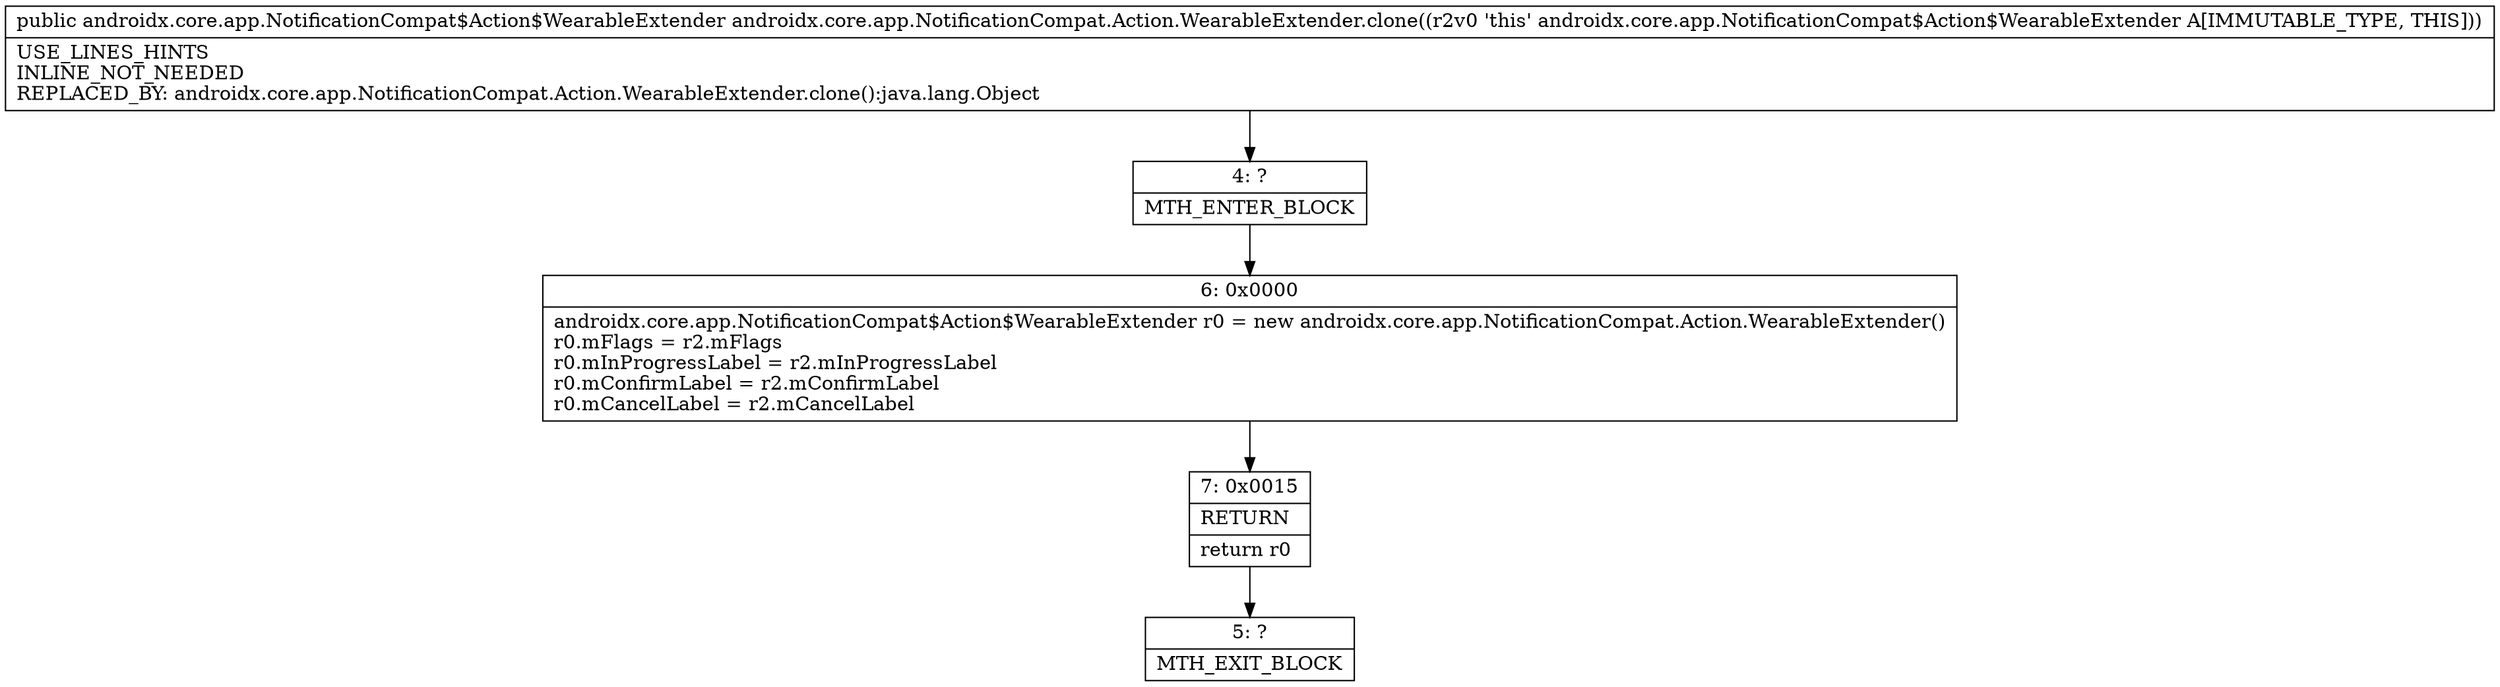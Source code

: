 digraph "CFG forandroidx.core.app.NotificationCompat.Action.WearableExtender.clone()Landroidx\/core\/app\/NotificationCompat$Action$WearableExtender;" {
Node_4 [shape=record,label="{4\:\ ?|MTH_ENTER_BLOCK\l}"];
Node_6 [shape=record,label="{6\:\ 0x0000|androidx.core.app.NotificationCompat$Action$WearableExtender r0 = new androidx.core.app.NotificationCompat.Action.WearableExtender()\lr0.mFlags = r2.mFlags\lr0.mInProgressLabel = r2.mInProgressLabel\lr0.mConfirmLabel = r2.mConfirmLabel\lr0.mCancelLabel = r2.mCancelLabel\l}"];
Node_7 [shape=record,label="{7\:\ 0x0015|RETURN\l|return r0\l}"];
Node_5 [shape=record,label="{5\:\ ?|MTH_EXIT_BLOCK\l}"];
MethodNode[shape=record,label="{public androidx.core.app.NotificationCompat$Action$WearableExtender androidx.core.app.NotificationCompat.Action.WearableExtender.clone((r2v0 'this' androidx.core.app.NotificationCompat$Action$WearableExtender A[IMMUTABLE_TYPE, THIS]))  | USE_LINES_HINTS\lINLINE_NOT_NEEDED\lREPLACED_BY: androidx.core.app.NotificationCompat.Action.WearableExtender.clone():java.lang.Object\l}"];
MethodNode -> Node_4;Node_4 -> Node_6;
Node_6 -> Node_7;
Node_7 -> Node_5;
}

